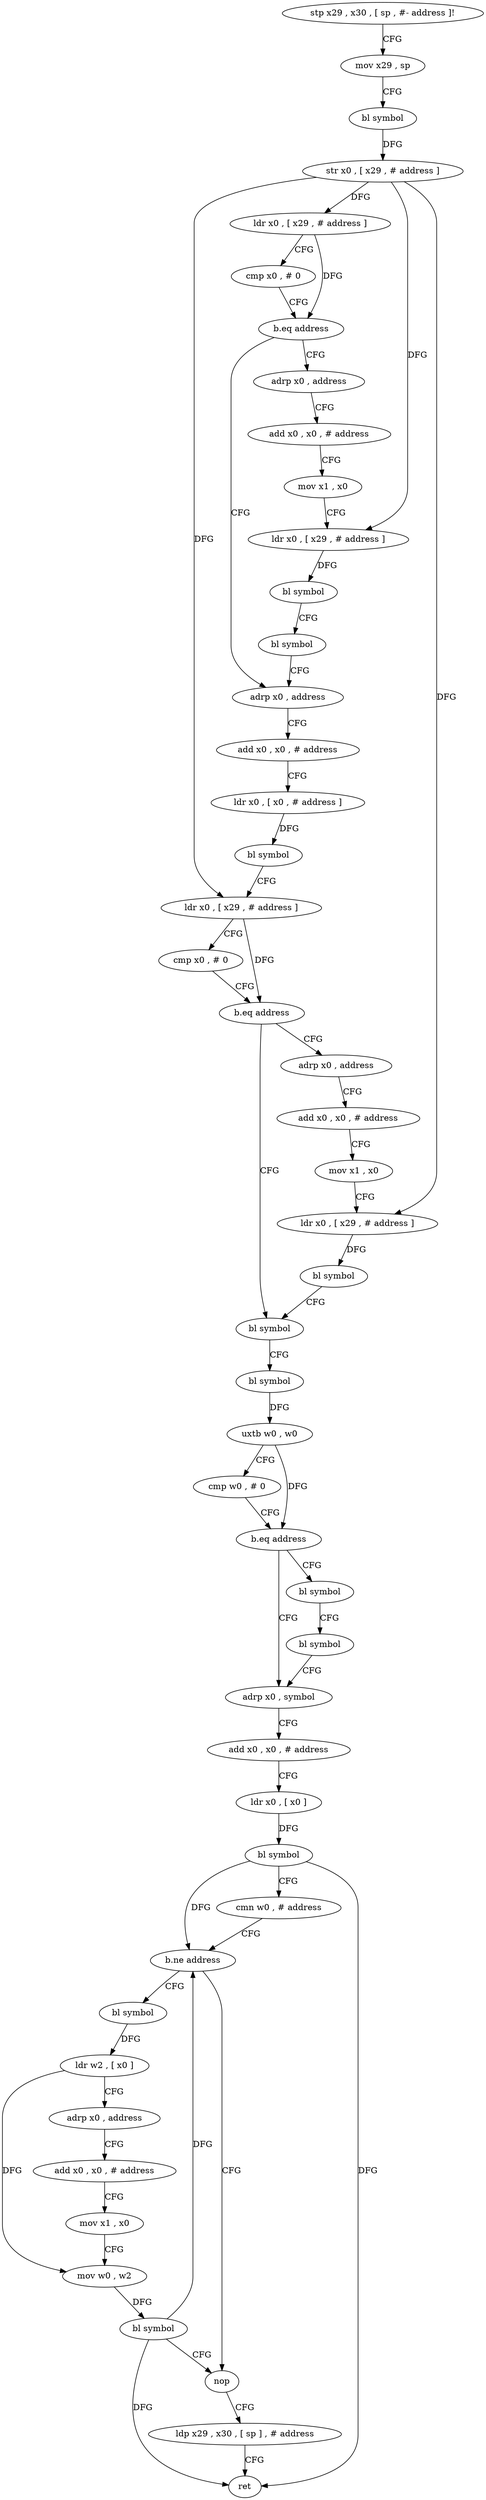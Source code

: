 digraph "func" {
"4244300" [label = "stp x29 , x30 , [ sp , #- address ]!" ]
"4244304" [label = "mov x29 , sp" ]
"4244308" [label = "bl symbol" ]
"4244312" [label = "str x0 , [ x29 , # address ]" ]
"4244316" [label = "ldr x0 , [ x29 , # address ]" ]
"4244320" [label = "cmp x0 , # 0" ]
"4244324" [label = "b.eq address" ]
"4244352" [label = "adrp x0 , address" ]
"4244328" [label = "adrp x0 , address" ]
"4244356" [label = "add x0 , x0 , # address" ]
"4244360" [label = "ldr x0 , [ x0 , # address ]" ]
"4244364" [label = "bl symbol" ]
"4244368" [label = "ldr x0 , [ x29 , # address ]" ]
"4244372" [label = "cmp x0 , # 0" ]
"4244376" [label = "b.eq address" ]
"4244400" [label = "bl symbol" ]
"4244380" [label = "adrp x0 , address" ]
"4244332" [label = "add x0 , x0 , # address" ]
"4244336" [label = "mov x1 , x0" ]
"4244340" [label = "ldr x0 , [ x29 , # address ]" ]
"4244344" [label = "bl symbol" ]
"4244348" [label = "bl symbol" ]
"4244404" [label = "bl symbol" ]
"4244408" [label = "uxtb w0 , w0" ]
"4244412" [label = "cmp w0 , # 0" ]
"4244416" [label = "b.eq address" ]
"4244428" [label = "adrp x0 , symbol" ]
"4244420" [label = "bl symbol" ]
"4244384" [label = "add x0 , x0 , # address" ]
"4244388" [label = "mov x1 , x0" ]
"4244392" [label = "ldr x0 , [ x29 , # address ]" ]
"4244396" [label = "bl symbol" ]
"4244432" [label = "add x0 , x0 , # address" ]
"4244436" [label = "ldr x0 , [ x0 ]" ]
"4244440" [label = "bl symbol" ]
"4244444" [label = "cmn w0 , # address" ]
"4244448" [label = "b.ne address" ]
"4244480" [label = "nop" ]
"4244452" [label = "bl symbol" ]
"4244424" [label = "bl symbol" ]
"4244484" [label = "ldp x29 , x30 , [ sp ] , # address" ]
"4244488" [label = "ret" ]
"4244456" [label = "ldr w2 , [ x0 ]" ]
"4244460" [label = "adrp x0 , address" ]
"4244464" [label = "add x0 , x0 , # address" ]
"4244468" [label = "mov x1 , x0" ]
"4244472" [label = "mov w0 , w2" ]
"4244476" [label = "bl symbol" ]
"4244300" -> "4244304" [ label = "CFG" ]
"4244304" -> "4244308" [ label = "CFG" ]
"4244308" -> "4244312" [ label = "DFG" ]
"4244312" -> "4244316" [ label = "DFG" ]
"4244312" -> "4244368" [ label = "DFG" ]
"4244312" -> "4244340" [ label = "DFG" ]
"4244312" -> "4244392" [ label = "DFG" ]
"4244316" -> "4244320" [ label = "CFG" ]
"4244316" -> "4244324" [ label = "DFG" ]
"4244320" -> "4244324" [ label = "CFG" ]
"4244324" -> "4244352" [ label = "CFG" ]
"4244324" -> "4244328" [ label = "CFG" ]
"4244352" -> "4244356" [ label = "CFG" ]
"4244328" -> "4244332" [ label = "CFG" ]
"4244356" -> "4244360" [ label = "CFG" ]
"4244360" -> "4244364" [ label = "DFG" ]
"4244364" -> "4244368" [ label = "CFG" ]
"4244368" -> "4244372" [ label = "CFG" ]
"4244368" -> "4244376" [ label = "DFG" ]
"4244372" -> "4244376" [ label = "CFG" ]
"4244376" -> "4244400" [ label = "CFG" ]
"4244376" -> "4244380" [ label = "CFG" ]
"4244400" -> "4244404" [ label = "CFG" ]
"4244380" -> "4244384" [ label = "CFG" ]
"4244332" -> "4244336" [ label = "CFG" ]
"4244336" -> "4244340" [ label = "CFG" ]
"4244340" -> "4244344" [ label = "DFG" ]
"4244344" -> "4244348" [ label = "CFG" ]
"4244348" -> "4244352" [ label = "CFG" ]
"4244404" -> "4244408" [ label = "DFG" ]
"4244408" -> "4244412" [ label = "CFG" ]
"4244408" -> "4244416" [ label = "DFG" ]
"4244412" -> "4244416" [ label = "CFG" ]
"4244416" -> "4244428" [ label = "CFG" ]
"4244416" -> "4244420" [ label = "CFG" ]
"4244428" -> "4244432" [ label = "CFG" ]
"4244420" -> "4244424" [ label = "CFG" ]
"4244384" -> "4244388" [ label = "CFG" ]
"4244388" -> "4244392" [ label = "CFG" ]
"4244392" -> "4244396" [ label = "DFG" ]
"4244396" -> "4244400" [ label = "CFG" ]
"4244432" -> "4244436" [ label = "CFG" ]
"4244436" -> "4244440" [ label = "DFG" ]
"4244440" -> "4244444" [ label = "CFG" ]
"4244440" -> "4244448" [ label = "DFG" ]
"4244440" -> "4244488" [ label = "DFG" ]
"4244444" -> "4244448" [ label = "CFG" ]
"4244448" -> "4244480" [ label = "CFG" ]
"4244448" -> "4244452" [ label = "CFG" ]
"4244480" -> "4244484" [ label = "CFG" ]
"4244452" -> "4244456" [ label = "DFG" ]
"4244424" -> "4244428" [ label = "CFG" ]
"4244484" -> "4244488" [ label = "CFG" ]
"4244456" -> "4244460" [ label = "CFG" ]
"4244456" -> "4244472" [ label = "DFG" ]
"4244460" -> "4244464" [ label = "CFG" ]
"4244464" -> "4244468" [ label = "CFG" ]
"4244468" -> "4244472" [ label = "CFG" ]
"4244472" -> "4244476" [ label = "DFG" ]
"4244476" -> "4244480" [ label = "CFG" ]
"4244476" -> "4244448" [ label = "DFG" ]
"4244476" -> "4244488" [ label = "DFG" ]
}
